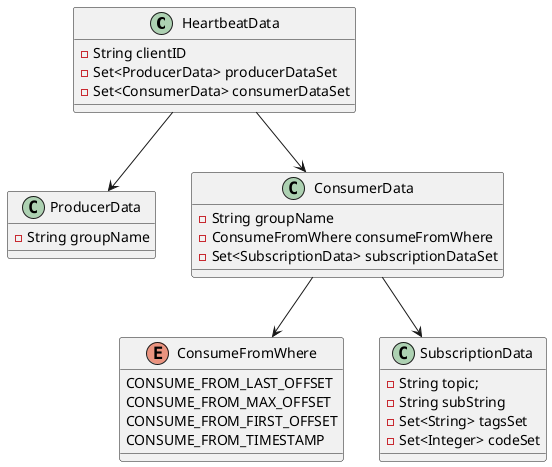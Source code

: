 @startuml

class HeartbeatData{
     - String clientID
    - Set<ProducerData> producerDataSet
    - Set<ConsumerData> consumerDataSet
}

class ProducerData{
    - String groupName
}

class ConsumerData{
    - String groupName
    - ConsumeFromWhere consumeFromWhere
    - Set<SubscriptionData> subscriptionDataSet
}
ConsumerData-->ConsumeFromWhere
enum ConsumeFromWhere{
    CONSUME_FROM_LAST_OFFSET
    CONSUME_FROM_MAX_OFFSET
    CONSUME_FROM_FIRST_OFFSET
    CONSUME_FROM_TIMESTAMP
}
ConsumerData-->SubscriptionData
class SubscriptionData{
    - String topic;
    - String subString
    - Set<String> tagsSet
    - Set<Integer> codeSet
}
HeartbeatData-->ProducerData
HeartbeatData-->ConsumerData

@enduml